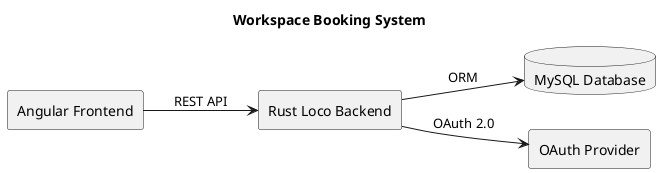 @startuml
title Workspace Booking System

left to right direction

rectangle "Angular Frontend" as A
rectangle "Rust Loco Backend" as B
database "MySQL Database" as C
rectangle "OAuth Provider" as D

A --> B : REST API
B --> C : ORM
B --> D : OAuth 2.0

@enduml